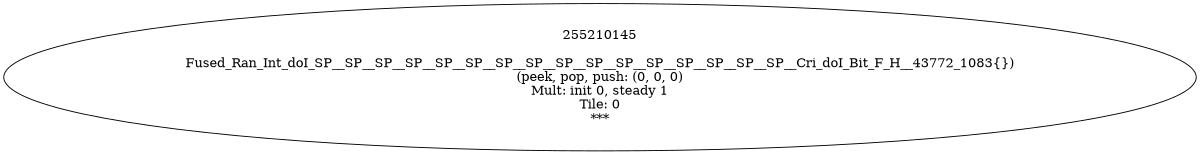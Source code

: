 digraph Flattend {
size = "8, 10.5";
255210145 [ label="255210145\n\nFused_Ran_Int_doI_SP__SP__SP__SP__SP__SP__SP__SP__SP__SP__SP__SP__SP__SP__SP__SP__Cri_doI_Bit_F_H__43772_1083{})\n(peek, pop, push: (0, 0, 0)\nMult: init 0, steady 1\nTile: 0\n *** " ];
}
